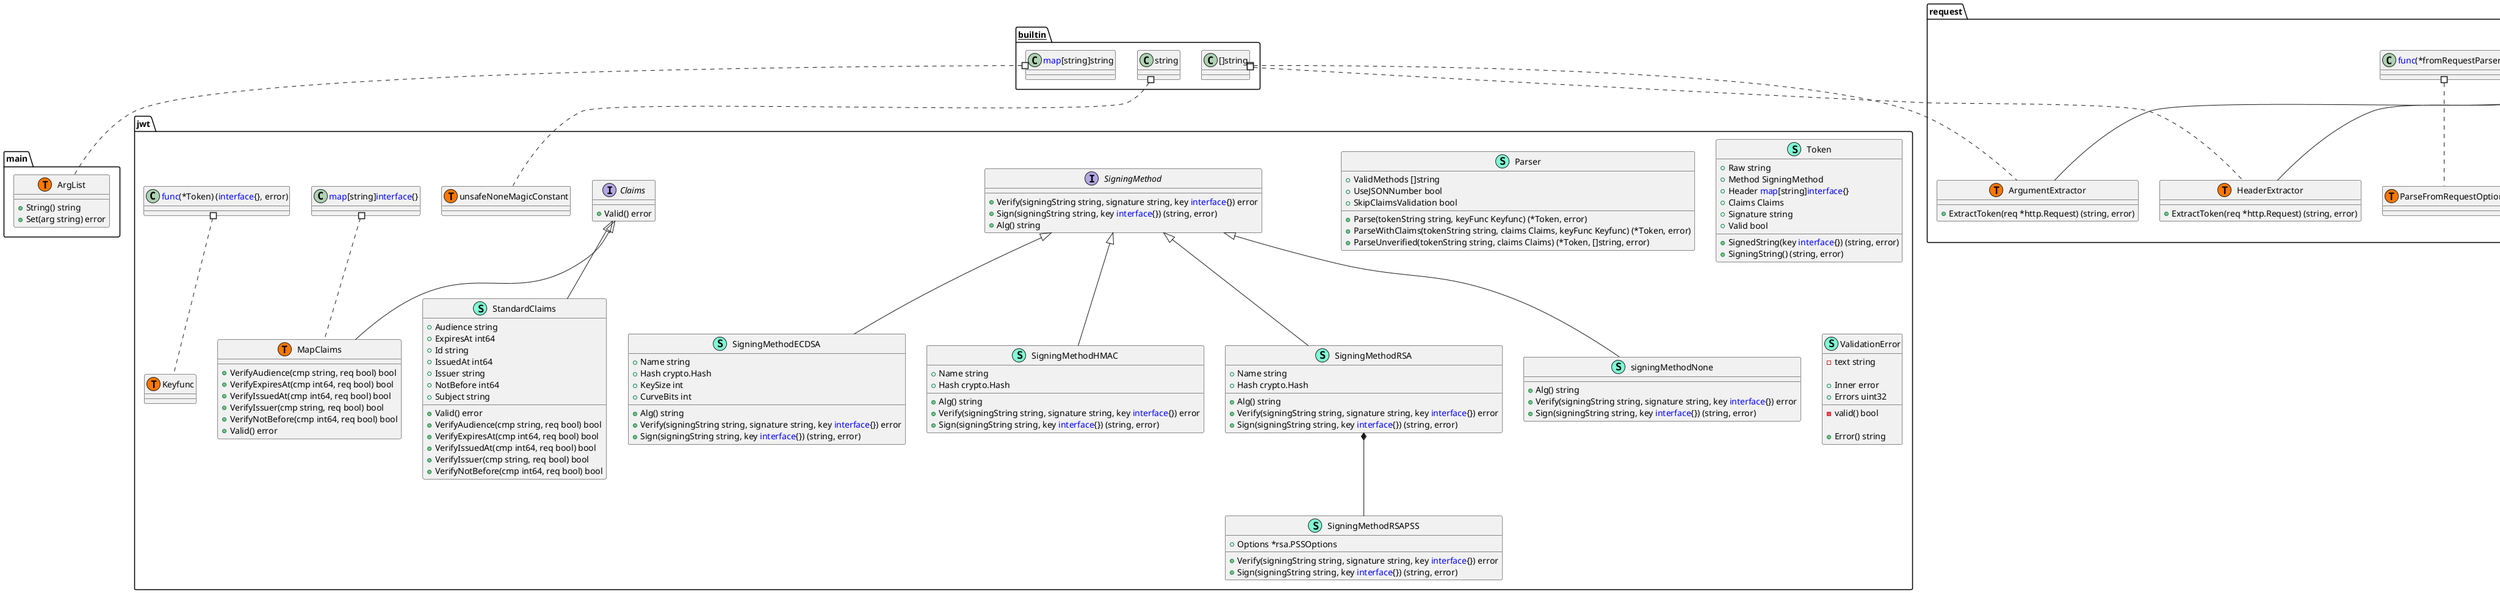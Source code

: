 @startuml
namespace jwt {
    interface Claims  {
        + Valid() error

    }
    class MapClaims << (S,Aquamarine) >> {
        + VerifyAudience(cmp string, req bool) bool
        + VerifyExpiresAt(cmp int64, req bool) bool
        + VerifyIssuedAt(cmp int64, req bool) bool
        + VerifyIssuer(cmp string, req bool) bool
        + VerifyNotBefore(cmp int64, req bool) bool
        + Valid() error

    }
    class Parser << (S,Aquamarine) >> {
        + ValidMethods []string
        + UseJSONNumber bool
        + SkipClaimsValidation bool

        + Parse(tokenString string, keyFunc Keyfunc) (*Token, error)
        + ParseWithClaims(tokenString string, claims Claims, keyFunc Keyfunc) (*Token, error)
        + ParseUnverified(tokenString string, claims Claims) (*Token, []string, error)

    }
    interface SigningMethod  {
        + Verify(signingString string, signature string, key <font color=blue>interface</font>{}) error
        + Sign(signingString string, key <font color=blue>interface</font>{}) (string, error)
        + Alg() string

    }
    class SigningMethodECDSA << (S,Aquamarine) >> {
        + Name string
        + Hash crypto.Hash
        + KeySize int
        + CurveBits int

        + Alg() string
        + Verify(signingString string, signature string, key <font color=blue>interface</font>{}) error
        + Sign(signingString string, key <font color=blue>interface</font>{}) (string, error)

    }
    class SigningMethodHMAC << (S,Aquamarine) >> {
        + Name string
        + Hash crypto.Hash

        + Alg() string
        + Verify(signingString string, signature string, key <font color=blue>interface</font>{}) error
        + Sign(signingString string, key <font color=blue>interface</font>{}) (string, error)

    }
    class SigningMethodRSA << (S,Aquamarine) >> {
        + Name string
        + Hash crypto.Hash

        + Alg() string
        + Verify(signingString string, signature string, key <font color=blue>interface</font>{}) error
        + Sign(signingString string, key <font color=blue>interface</font>{}) (string, error)

    }
    class SigningMethodRSAPSS << (S,Aquamarine) >> {
        + Options *rsa.PSSOptions

        + Verify(signingString string, signature string, key <font color=blue>interface</font>{}) error
        + Sign(signingString string, key <font color=blue>interface</font>{}) (string, error)

    }
    class StandardClaims << (S,Aquamarine) >> {
        + Audience string
        + ExpiresAt int64
        + Id string
        + IssuedAt int64
        + Issuer string
        + NotBefore int64
        + Subject string

        + Valid() error
        + VerifyAudience(cmp string, req bool) bool
        + VerifyExpiresAt(cmp int64, req bool) bool
        + VerifyIssuedAt(cmp int64, req bool) bool
        + VerifyIssuer(cmp string, req bool) bool
        + VerifyNotBefore(cmp int64, req bool) bool

    }
    class Token << (S,Aquamarine) >> {
        + Raw string
        + Method SigningMethod
        + Header <font color=blue>map</font>[string]<font color=blue>interface</font>{}
        + Claims Claims
        + Signature string
        + Valid bool

        + SignedString(key <font color=blue>interface</font>{}) (string, error)
        + SigningString() (string, error)

    }
    class ValidationError << (S,Aquamarine) >> {
        - text string

        + Inner error
        + Errors uint32

        - valid() bool

        + Error() string

    }
    class jwt.Keyfunc << (T, #FF7700) >>  {
    }
    class jwt.MapClaims << (T, #FF7700) >>  {
    }
    class jwt.unsafeNoneMagicConstant << (T, #FF7700) >>  {
    }
    class signingMethodNone << (S,Aquamarine) >> {
        + Alg() string
        + Verify(signingString string, signature string, key <font color=blue>interface</font>{}) error
        + Sign(signingString string, key <font color=blue>interface</font>{}) (string, error)

    }
}
"jwt.SigningMethodRSA" *-- "jwt.SigningMethodRSAPSS"

"jwt.Claims" <|-- "jwt.MapClaims"
"jwt.SigningMethod" <|-- "jwt.SigningMethodECDSA"
"jwt.SigningMethod" <|-- "jwt.SigningMethodHMAC"
"jwt.SigningMethod" <|-- "jwt.SigningMethodRSA"
"jwt.Claims" <|-- "jwt.StandardClaims"
"jwt.SigningMethod" <|-- "jwt.signingMethodNone"

namespace main {
    class ArgList << (S,Aquamarine) >> {
        + String() string
        + Set(arg string) error

    }
    class main.ArgList << (T, #FF7700) >>  {
    }
}


namespace request {
    class ArgumentExtractor << (S,Aquamarine) >> {
        + ExtractToken(req *http.Request) (string, error)

    }
    interface Extractor  {
        + ExtractToken( *http.Request) (string, error)

    }
    class HeaderExtractor << (S,Aquamarine) >> {
        + ExtractToken(req *http.Request) (string, error)

    }
    class MultiExtractor << (S,Aquamarine) >> {
        + ExtractToken(req *http.Request) (string, error)

    }
    class PostExtractionFilter << (S,Aquamarine) >> {
        + Filter <font color=blue>func</font>(string) (string, error)

        + ExtractToken(req *http.Request) (string, error)

    }
    class fromRequestParser << (S,Aquamarine) >> {
        - req *http.Request
        - extractor Extractor
        - claims jwt-go.Claims
        - parser *jwt-go.Parser

    }
    class request.ArgumentExtractor << (T, #FF7700) >>  {
    }
    class request.HeaderExtractor << (T, #FF7700) >>  {
    }
    class request.MultiExtractor << (T, #FF7700) >>  {
    }
    class request.ParseFromRequestOption << (T, #FF7700) >>  {
    }
}
"request.Extractor" *-- "request.PostExtractionFilter"

"request.Extractor" <|-- "request.ArgumentExtractor"
"request.Extractor" <|-- "request.HeaderExtractor"
"request.Extractor" <|-- "request.MultiExtractor"
"request.Extractor" <|-- "request.PostExtractionFilter"

"__builtin__.<font color=blue>map</font>[string]string" #.. "main.ArgList"
"__builtin__.[]string" #.. "request.ArgumentExtractor"
"__builtin__.[]string" #.. "request.HeaderExtractor"
"__builtin__.string" #.. "jwt.unsafeNoneMagicConstant"
"jwt.<font color=blue>func</font>(*Token) (<font color=blue>interface</font>{}, error)" #.. "jwt.Keyfunc"
"jwt.<font color=blue>map</font>[string]<font color=blue>interface</font>{}" #.. "jwt.MapClaims"
"request.<font color=blue>func</font>(*fromRequestParser) " #.. "request.ParseFromRequestOption"
"request.[]Extractor" #.. "request.MultiExtractor"
@enduml